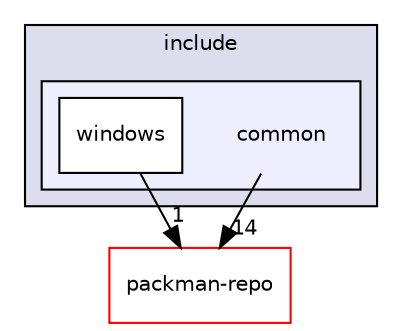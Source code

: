 digraph "common" {
  compound=true
  node [ fontsize="10", fontname="Helvetica"];
  edge [ labelfontsize="10", labelfontname="Helvetica"];
  subgraph clusterdir_29360d1ece32a6e2128493c81edcca5c {
    graph [ bgcolor="#ddddee", pencolor="black", label="include" fontname="Helvetica", fontsize="10", URL="dir_29360d1ece32a6e2128493c81edcca5c.html"]
  subgraph clusterdir_7a1c9a623eca3c60ca954ecc6299ad90 {
    graph [ bgcolor="#eeeeff", pencolor="black", label="" URL="dir_7a1c9a623eca3c60ca954ecc6299ad90.html"];
    dir_7a1c9a623eca3c60ca954ecc6299ad90 [shape=plaintext label="common"];
    dir_a4bacab89a571cfd2ab5d8d511b9c732 [shape=box label="windows" color="black" fillcolor="white" style="filled" URL="dir_a4bacab89a571cfd2ab5d8d511b9c732.html"];
  }
  }
  dir_0bc3c1d51e6c63f2207574e46b83fb8f [shape=box label="packman-repo" fillcolor="white" style="filled" color="red" URL="dir_0bc3c1d51e6c63f2207574e46b83fb8f.html"];
  dir_a4bacab89a571cfd2ab5d8d511b9c732->dir_0bc3c1d51e6c63f2207574e46b83fb8f [headlabel="1", labeldistance=1.5 headhref="dir_000022_000003.html"];
  dir_7a1c9a623eca3c60ca954ecc6299ad90->dir_0bc3c1d51e6c63f2207574e46b83fb8f [headlabel="14", labeldistance=1.5 headhref="dir_000008_000003.html"];
}
